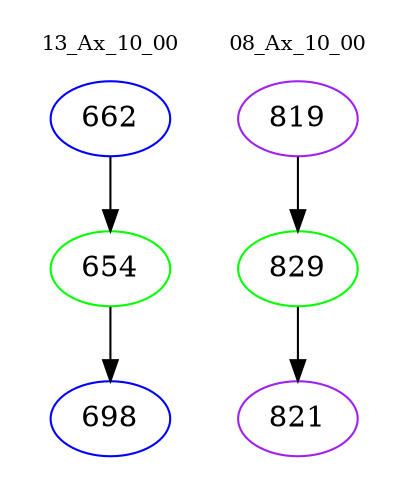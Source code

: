 digraph{
subgraph cluster_0 {
color = white
label = "13_Ax_10_00";
fontsize=10;
T0_662 [label="662", color="blue"]
T0_662 -> T0_654 [color="black"]
T0_654 [label="654", color="green"]
T0_654 -> T0_698 [color="black"]
T0_698 [label="698", color="blue"]
}
subgraph cluster_1 {
color = white
label = "08_Ax_10_00";
fontsize=10;
T1_819 [label="819", color="purple"]
T1_819 -> T1_829 [color="black"]
T1_829 [label="829", color="green"]
T1_829 -> T1_821 [color="black"]
T1_821 [label="821", color="purple"]
}
}
